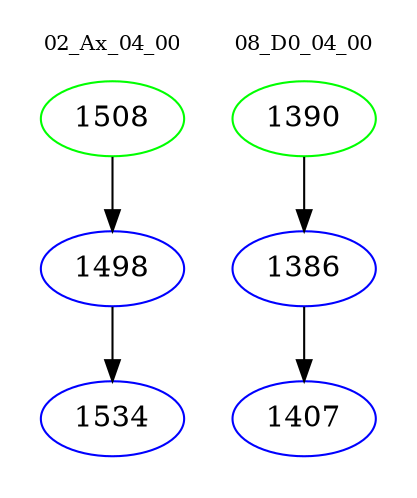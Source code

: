 digraph{
subgraph cluster_0 {
color = white
label = "02_Ax_04_00";
fontsize=10;
T0_1508 [label="1508", color="green"]
T0_1508 -> T0_1498 [color="black"]
T0_1498 [label="1498", color="blue"]
T0_1498 -> T0_1534 [color="black"]
T0_1534 [label="1534", color="blue"]
}
subgraph cluster_1 {
color = white
label = "08_D0_04_00";
fontsize=10;
T1_1390 [label="1390", color="green"]
T1_1390 -> T1_1386 [color="black"]
T1_1386 [label="1386", color="blue"]
T1_1386 -> T1_1407 [color="black"]
T1_1407 [label="1407", color="blue"]
}
}
